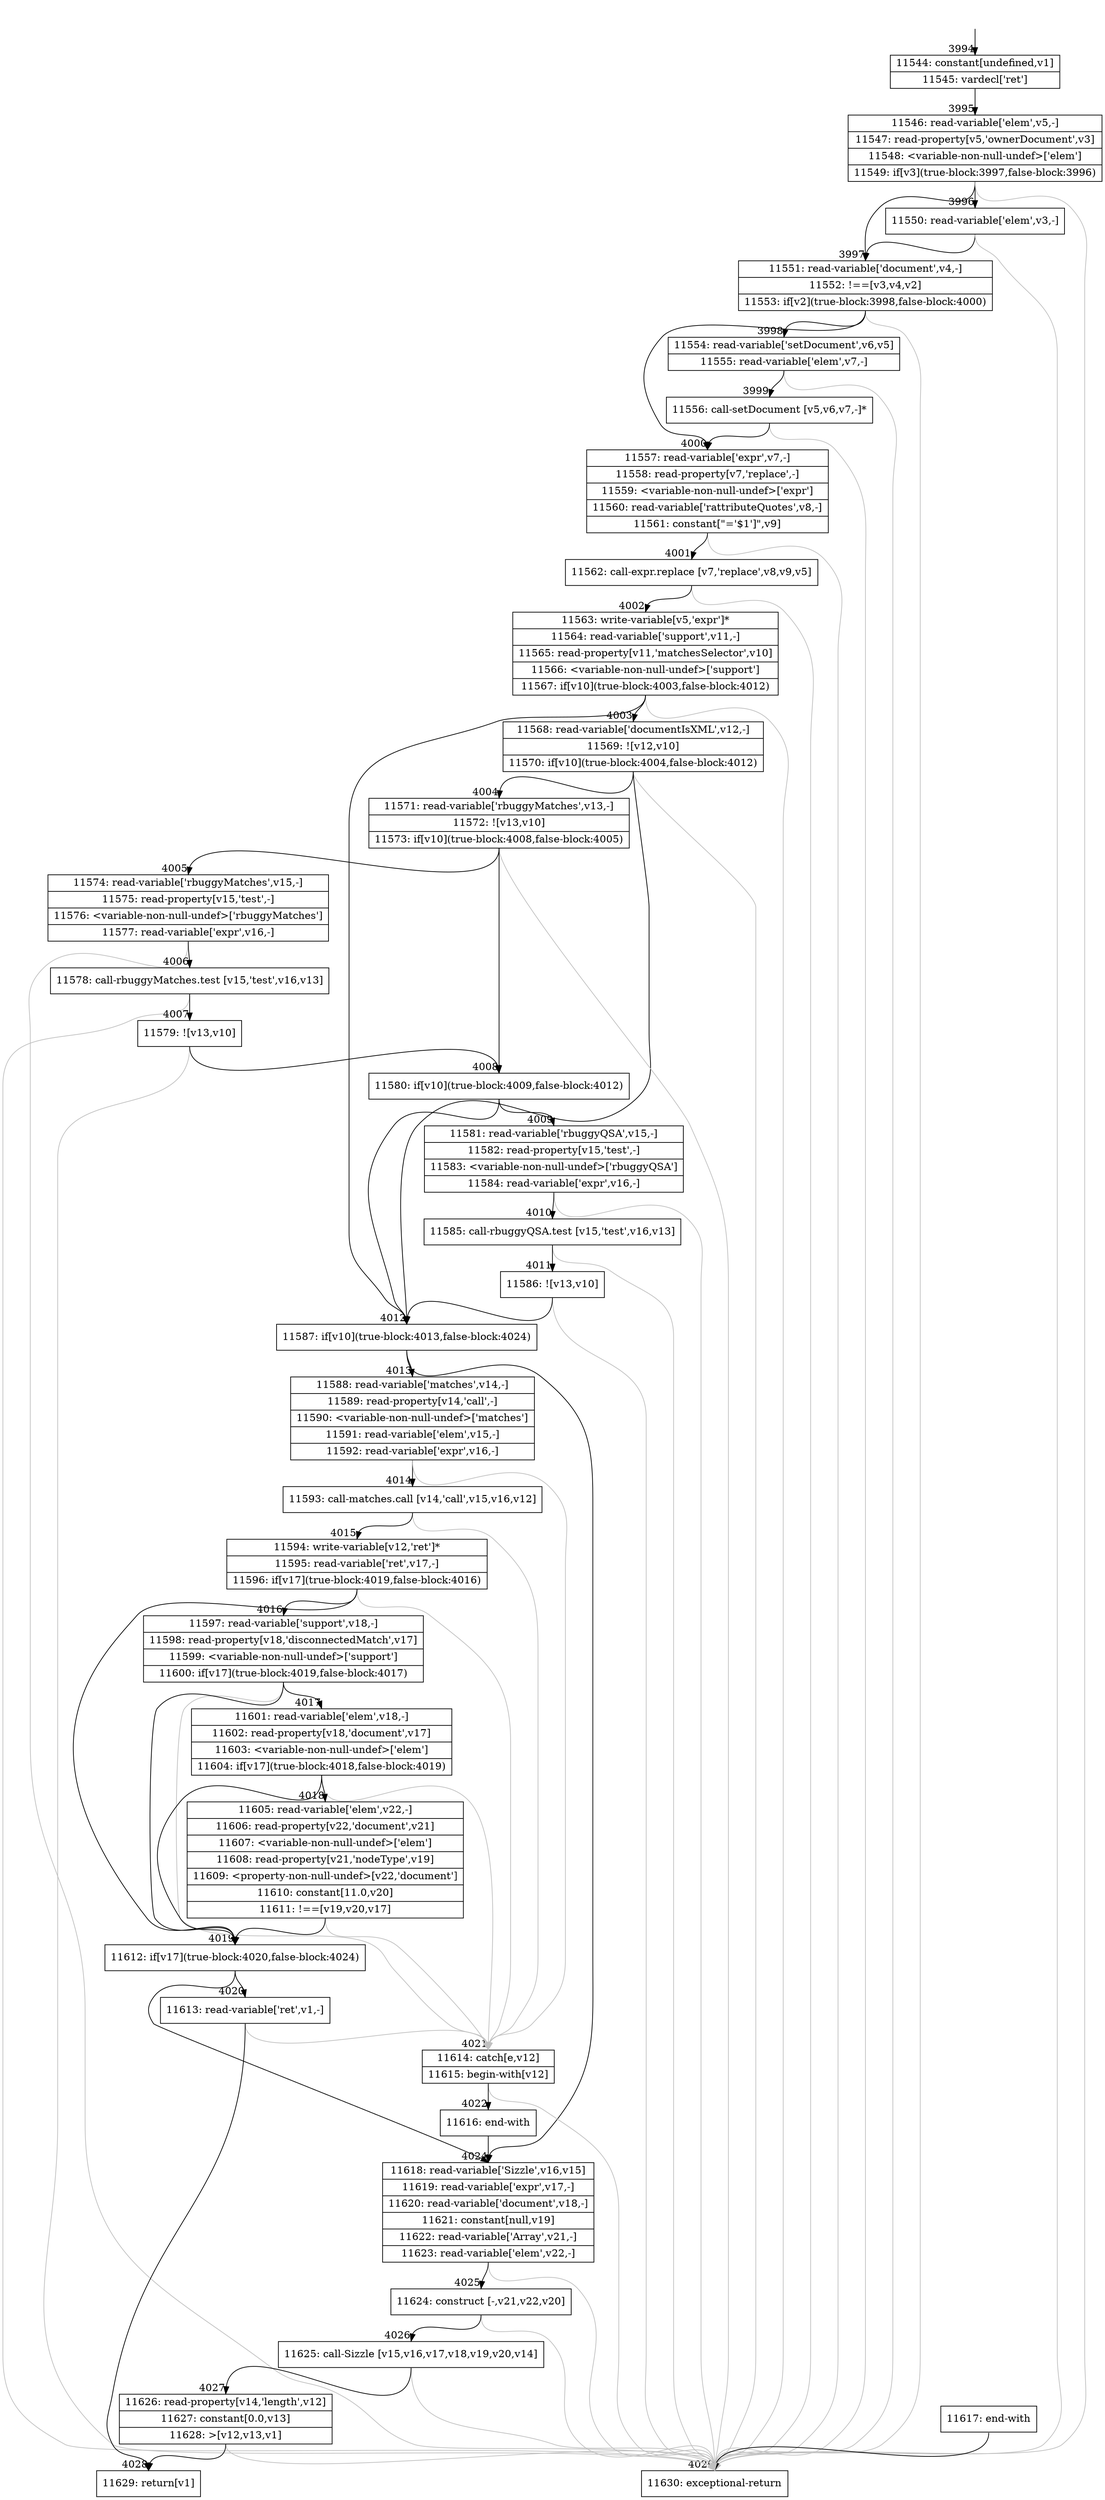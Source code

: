 digraph {
rankdir="TD"
BB_entry259[shape=none,label=""];
BB_entry259 -> BB3994 [tailport=s, headport=n, headlabel="    3994"]
BB3994 [shape=record label="{11544: constant[undefined,v1]|11545: vardecl['ret']}" ] 
BB3994 -> BB3995 [tailport=s, headport=n, headlabel="      3995"]
BB3995 [shape=record label="{11546: read-variable['elem',v5,-]|11547: read-property[v5,'ownerDocument',v3]|11548: \<variable-non-null-undef\>['elem']|11549: if[v3](true-block:3997,false-block:3996)}" ] 
BB3995 -> BB3997 [tailport=s, headport=n, headlabel="      3997"]
BB3995 -> BB3996 [tailport=s, headport=n, headlabel="      3996"]
BB3995 -> BB4029 [tailport=s, headport=n, color=gray, headlabel="      4029"]
BB3996 [shape=record label="{11550: read-variable['elem',v3,-]}" ] 
BB3996 -> BB3997 [tailport=s, headport=n]
BB3996 -> BB4029 [tailport=s, headport=n, color=gray]
BB3997 [shape=record label="{11551: read-variable['document',v4,-]|11552: !==[v3,v4,v2]|11553: if[v2](true-block:3998,false-block:4000)}" ] 
BB3997 -> BB3998 [tailport=s, headport=n, headlabel="      3998"]
BB3997 -> BB4000 [tailport=s, headport=n, headlabel="      4000"]
BB3997 -> BB4029 [tailport=s, headport=n, color=gray]
BB3998 [shape=record label="{11554: read-variable['setDocument',v6,v5]|11555: read-variable['elem',v7,-]}" ] 
BB3998 -> BB3999 [tailport=s, headport=n, headlabel="      3999"]
BB3998 -> BB4029 [tailport=s, headport=n, color=gray]
BB3999 [shape=record label="{11556: call-setDocument [v5,v6,v7,-]*}" ] 
BB3999 -> BB4000 [tailport=s, headport=n]
BB3999 -> BB4029 [tailport=s, headport=n, color=gray]
BB4000 [shape=record label="{11557: read-variable['expr',v7,-]|11558: read-property[v7,'replace',-]|11559: \<variable-non-null-undef\>['expr']|11560: read-variable['rattributeQuotes',v8,-]|11561: constant[\"='$1']\",v9]}" ] 
BB4000 -> BB4001 [tailport=s, headport=n, headlabel="      4001"]
BB4000 -> BB4029 [tailport=s, headport=n, color=gray]
BB4001 [shape=record label="{11562: call-expr.replace [v7,'replace',v8,v9,v5]}" ] 
BB4001 -> BB4002 [tailport=s, headport=n, headlabel="      4002"]
BB4001 -> BB4029 [tailport=s, headport=n, color=gray]
BB4002 [shape=record label="{11563: write-variable[v5,'expr']*|11564: read-variable['support',v11,-]|11565: read-property[v11,'matchesSelector',v10]|11566: \<variable-non-null-undef\>['support']|11567: if[v10](true-block:4003,false-block:4012)}" ] 
BB4002 -> BB4012 [tailport=s, headport=n, headlabel="      4012"]
BB4002 -> BB4003 [tailport=s, headport=n, headlabel="      4003"]
BB4002 -> BB4029 [tailport=s, headport=n, color=gray]
BB4003 [shape=record label="{11568: read-variable['documentIsXML',v12,-]|11569: ![v12,v10]|11570: if[v10](true-block:4004,false-block:4012)}" ] 
BB4003 -> BB4012 [tailport=s, headport=n]
BB4003 -> BB4004 [tailport=s, headport=n, headlabel="      4004"]
BB4003 -> BB4029 [tailport=s, headport=n, color=gray]
BB4004 [shape=record label="{11571: read-variable['rbuggyMatches',v13,-]|11572: ![v13,v10]|11573: if[v10](true-block:4008,false-block:4005)}" ] 
BB4004 -> BB4008 [tailport=s, headport=n, headlabel="      4008"]
BB4004 -> BB4005 [tailport=s, headport=n, headlabel="      4005"]
BB4004 -> BB4029 [tailport=s, headport=n, color=gray]
BB4005 [shape=record label="{11574: read-variable['rbuggyMatches',v15,-]|11575: read-property[v15,'test',-]|11576: \<variable-non-null-undef\>['rbuggyMatches']|11577: read-variable['expr',v16,-]}" ] 
BB4005 -> BB4006 [tailport=s, headport=n, headlabel="      4006"]
BB4005 -> BB4029 [tailport=s, headport=n, color=gray]
BB4006 [shape=record label="{11578: call-rbuggyMatches.test [v15,'test',v16,v13]}" ] 
BB4006 -> BB4007 [tailport=s, headport=n, headlabel="      4007"]
BB4006 -> BB4029 [tailport=s, headport=n, color=gray]
BB4007 [shape=record label="{11579: ![v13,v10]}" ] 
BB4007 -> BB4008 [tailport=s, headport=n]
BB4007 -> BB4029 [tailport=s, headport=n, color=gray]
BB4008 [shape=record label="{11580: if[v10](true-block:4009,false-block:4012)}" ] 
BB4008 -> BB4012 [tailport=s, headport=n]
BB4008 -> BB4009 [tailport=s, headport=n, headlabel="      4009"]
BB4009 [shape=record label="{11581: read-variable['rbuggyQSA',v15,-]|11582: read-property[v15,'test',-]|11583: \<variable-non-null-undef\>['rbuggyQSA']|11584: read-variable['expr',v16,-]}" ] 
BB4009 -> BB4010 [tailport=s, headport=n, headlabel="      4010"]
BB4009 -> BB4029 [tailport=s, headport=n, color=gray]
BB4010 [shape=record label="{11585: call-rbuggyQSA.test [v15,'test',v16,v13]}" ] 
BB4010 -> BB4011 [tailport=s, headport=n, headlabel="      4011"]
BB4010 -> BB4029 [tailport=s, headport=n, color=gray]
BB4011 [shape=record label="{11586: ![v13,v10]}" ] 
BB4011 -> BB4012 [tailport=s, headport=n]
BB4011 -> BB4029 [tailport=s, headport=n, color=gray]
BB4012 [shape=record label="{11587: if[v10](true-block:4013,false-block:4024)}" ] 
BB4012 -> BB4013 [tailport=s, headport=n, headlabel="      4013"]
BB4012 -> BB4024 [tailport=s, headport=n, headlabel="      4024"]
BB4013 [shape=record label="{11588: read-variable['matches',v14,-]|11589: read-property[v14,'call',-]|11590: \<variable-non-null-undef\>['matches']|11591: read-variable['elem',v15,-]|11592: read-variable['expr',v16,-]}" ] 
BB4013 -> BB4014 [tailport=s, headport=n, headlabel="      4014"]
BB4013 -> BB4021 [tailport=s, headport=n, color=gray, headlabel="      4021"]
BB4014 [shape=record label="{11593: call-matches.call [v14,'call',v15,v16,v12]}" ] 
BB4014 -> BB4015 [tailport=s, headport=n, headlabel="      4015"]
BB4014 -> BB4021 [tailport=s, headport=n, color=gray]
BB4015 [shape=record label="{11594: write-variable[v12,'ret']*|11595: read-variable['ret',v17,-]|11596: if[v17](true-block:4019,false-block:4016)}" ] 
BB4015 -> BB4019 [tailport=s, headport=n, headlabel="      4019"]
BB4015 -> BB4016 [tailport=s, headport=n, headlabel="      4016"]
BB4015 -> BB4021 [tailport=s, headport=n, color=gray]
BB4016 [shape=record label="{11597: read-variable['support',v18,-]|11598: read-property[v18,'disconnectedMatch',v17]|11599: \<variable-non-null-undef\>['support']|11600: if[v17](true-block:4019,false-block:4017)}" ] 
BB4016 -> BB4019 [tailport=s, headport=n]
BB4016 -> BB4017 [tailport=s, headport=n, headlabel="      4017"]
BB4016 -> BB4021 [tailport=s, headport=n, color=gray]
BB4017 [shape=record label="{11601: read-variable['elem',v18,-]|11602: read-property[v18,'document',v17]|11603: \<variable-non-null-undef\>['elem']|11604: if[v17](true-block:4018,false-block:4019)}" ] 
BB4017 -> BB4019 [tailport=s, headport=n]
BB4017 -> BB4018 [tailport=s, headport=n, headlabel="      4018"]
BB4017 -> BB4021 [tailport=s, headport=n, color=gray]
BB4018 [shape=record label="{11605: read-variable['elem',v22,-]|11606: read-property[v22,'document',v21]|11607: \<variable-non-null-undef\>['elem']|11608: read-property[v21,'nodeType',v19]|11609: \<property-non-null-undef\>[v22,'document']|11610: constant[11.0,v20]|11611: !==[v19,v20,v17]}" ] 
BB4018 -> BB4019 [tailport=s, headport=n]
BB4018 -> BB4021 [tailport=s, headport=n, color=gray]
BB4019 [shape=record label="{11612: if[v17](true-block:4020,false-block:4024)}" ] 
BB4019 -> BB4020 [tailport=s, headport=n, headlabel="      4020"]
BB4019 -> BB4024 [tailport=s, headport=n]
BB4020 [shape=record label="{11613: read-variable['ret',v1,-]}" ] 
BB4020 -> BB4028 [tailport=s, headport=n, headlabel="      4028"]
BB4020 -> BB4021 [tailport=s, headport=n, color=gray]
BB4021 [shape=record label="{11614: catch[e,v12]|11615: begin-with[v12]}" ] 
BB4021 -> BB4022 [tailport=s, headport=n, headlabel="      4022"]
BB4021 -> BB4029 [tailport=s, headport=n, color=gray]
BB4022 [shape=record label="{11616: end-with}" ] 
BB4022 -> BB4024 [tailport=s, headport=n]
BB4023 [shape=record label="{11617: end-with}" ] 
BB4023 -> BB4029 [tailport=s, headport=n]
BB4024 [shape=record label="{11618: read-variable['Sizzle',v16,v15]|11619: read-variable['expr',v17,-]|11620: read-variable['document',v18,-]|11621: constant[null,v19]|11622: read-variable['Array',v21,-]|11623: read-variable['elem',v22,-]}" ] 
BB4024 -> BB4025 [tailport=s, headport=n, headlabel="      4025"]
BB4024 -> BB4029 [tailport=s, headport=n, color=gray]
BB4025 [shape=record label="{11624: construct [-,v21,v22,v20]}" ] 
BB4025 -> BB4026 [tailport=s, headport=n, headlabel="      4026"]
BB4025 -> BB4029 [tailport=s, headport=n, color=gray]
BB4026 [shape=record label="{11625: call-Sizzle [v15,v16,v17,v18,v19,v20,v14]}" ] 
BB4026 -> BB4027 [tailport=s, headport=n, headlabel="      4027"]
BB4026 -> BB4029 [tailport=s, headport=n, color=gray]
BB4027 [shape=record label="{11626: read-property[v14,'length',v12]|11627: constant[0.0,v13]|11628: \>[v12,v13,v1]}" ] 
BB4027 -> BB4028 [tailport=s, headport=n]
BB4027 -> BB4029 [tailport=s, headport=n, color=gray]
BB4028 [shape=record label="{11629: return[v1]}" ] 
BB4029 [shape=record label="{11630: exceptional-return}" ] 
//#$~ 4387
}
